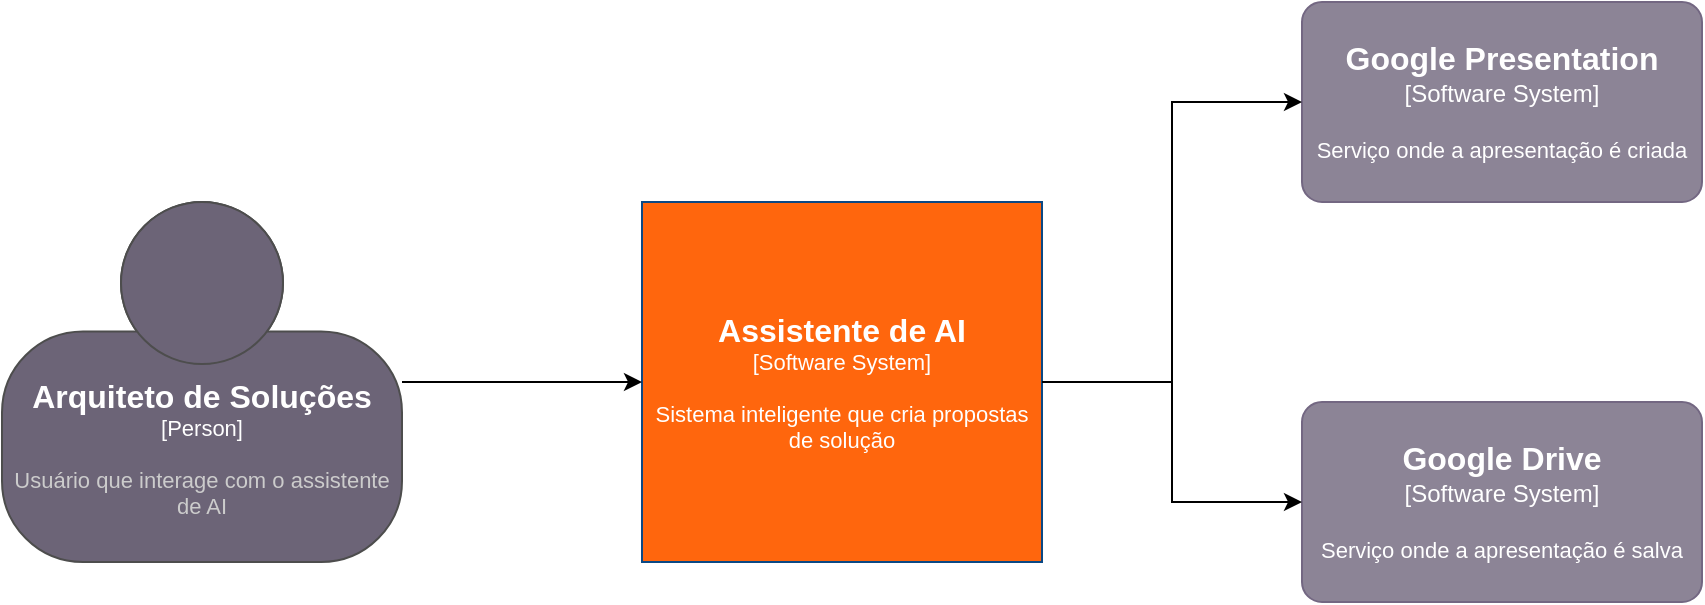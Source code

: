 <mxfile version="24.7.5">
  <diagram name="C4 Context Diagram" id="contextDiagram">
    <mxGraphModel dx="1861" dy="511" grid="1" gridSize="10" guides="1" tooltips="1" connect="1" arrows="1" fold="1" page="1" pageScale="1" pageWidth="827" pageHeight="1169" math="0" shadow="0">
      <root>
        <mxCell id="0" />
        <mxCell id="1" parent="0" />
        
        <!-- Arquiteto de Soluções -->
        <object placeholders="1" c4Name="Arquiteto de Soluções" c4Type="Person" c4Description="Usuário que interage com o assistente de AI" label="&lt;font style=&quot;font-size: 16px&quot;&gt;&lt;b&gt;Arquiteto de Soluções&lt;/b&gt;&lt;/font&gt;&lt;div&gt;[Person]&lt;/div&gt;&lt;br&gt;&lt;div&gt;&lt;font style=&quot;font-size: 11px&quot;&gt;&lt;font color=&quot;#cccccc&quot;&gt;Usuário que interage com o assistente de AI&lt;/font&gt;&lt;/div&gt;" id="SolutionsArchitect">
          <mxCell style="html=1;fontSize=11;dashed=0;whiteSpace=wrap;fillColor=#6C6477;strokeColor=#4D4D4D;fontColor=#ffffff;shape=mxgraph.c4.person2;align=center;metaEdit=1;" parent="1" vertex="1">
            <mxGeometry x="50" y="200" width="200" height="180" as="geometry" />
          </mxCell>
        </object>
        
        <!-- Assistente de AI -->
        <object placeholders="1" c4Name="Assistente de AI" c4Type="Software System" c4Description="Sistema inteligente que cria propostas de solução" label="&lt;font style=&quot;font-size: 16px&quot;&gt;&lt;b&gt;Assistente de AI&lt;/b&gt;&lt;/font&gt;&lt;div&gt;[Software System]&lt;/div&gt;&lt;br&gt;&lt;div&gt;&lt;font style=&quot;font-size: 11px&quot;&gt;&lt;font color=&quot;#fff&quot;&gt;Sistema inteligente que cria propostas de solução&lt;/font&gt;&lt;/div&gt;" id="AIAssistant">
          <mxCell style="html=1;fontSize=11;dashed=0;whiteSpace=wrap;fillColor=#FF660D;strokeColor=#0b4884;fontColor=#ffffff;shape=mxgraph.c4.system;align=center;metaEdit=1;" parent="1" vertex="1">
            <mxGeometry x="370" y="200" width="200" height="180" as="geometry" />
          </mxCell>
        </object>

        <!-- Google Presentation -->
        <object placeholders="1" c4Name="Google Presentation" c4Type="Software System" c4Description="Serviço onde a apresentação é criada" label="&lt;font style=&quot;font-size: 16px&quot;&gt;&lt;b&gt;Google Presentation&lt;/b&gt;&lt;/font&gt;&lt;div&gt;[Software System]&lt;/div&gt;&lt;br&gt;&lt;div&gt;&lt;font style=&quot;font-size: 11px&quot;&gt;&lt;font color=&quot;#fff&quot;&gt;Serviço onde a apresentação é criada&lt;/font&gt;&lt;/div&gt;" id="GooglePresentation">
          <mxCell style="rounded=1;whiteSpace=wrap;html=1;labelBackgroundColor=none;fillColor=#8C8496;fontColor=#ffffff;align=center;arcSize=10;strokeColor=#736782;metaEdit=1;" parent="1" vertex="1">
            <mxGeometry x="700" y="100" width="200" height="100" as="geometry" />
          </mxCell>
        </object>

        <!-- Google Drive -->
        <object placeholders="1" c4Name="Google Drive" c4Type="Software System" c4Description="Serviço onde a apresentação é salva" label="&lt;font style=&quot;font-size: 16px&quot;&gt;&lt;b&gt;Google Drive&lt;/b&gt;&lt;/font&gt;&lt;div&gt;[Software System]&lt;/div&gt;&lt;br&gt;&lt;div&gt;&lt;font style=&quot;font-size: 11px&quot;&gt;&lt;font color=&quot;#fff&quot;&gt;Serviço onde a apresentação é salva&lt;/font&gt;&lt;/div&gt;" id="GoogleDrive">
          <mxCell style="rounded=1;whiteSpace=wrap;html=1;labelBackgroundColor=none;fillColor=#8C8496;fontColor=#ffffff;align=center;arcSize=10;strokeColor=#736782;metaEdit=1;" parent="1" vertex="1">
            <mxGeometry x="700" y="300" width="200" height="100" as="geometry" />
          </mxCell>
        </object>

        <!-- Conexões -->
        <!-- Arquiteto de Soluções -> Assistente de AI -->
        <mxCell id="edge1" style="edgeStyle=orthogonalEdgeStyle;rounded=0;orthogonalLoop=1;jettySize=auto;html=1;exitX=1;exitY=0.5;exitDx=0;exitDy=0;entryX=0;entryY=0.5;entryDx=0;entryDy=0;" edge="1" parent="1" source="SolutionsArchitect" target="AIAssistant">
          <mxGeometry relative="1" as="geometry" />
        </mxCell>
        
        <!-- Assistente de AI -> Google Presentation -->
        <mxCell id="edge2" style="edgeStyle=orthogonalEdgeStyle;rounded=0;orthogonalLoop=1;jettySize=auto;html=1;exitX=1;exitY=0.5;exitDx=0;exitDy=0;entryX=0;entryY=0.5;entryDx=0;entryDy=0;" edge="1" parent="1" source="AIAssistant" target="GooglePresentation">
          <mxGeometry relative="1" as="geometry" />
        </mxCell>

        <!-- Assistente de AI -> Google Drive -->
        <mxCell id="edge3" style="edgeStyle=orthogonalEdgeStyle;rounded=0;orthogonalLoop=1;jettySize=auto;html=1;exitX=1;exitY=0.5;exitDx=0;exitDy=0;entryX=0;entryY=0.5;entryDx=0;entryDy=0;" edge="1" parent="1" source="AIAssistant" target="GoogleDrive">
          <mxGeometry relative="1" as="geometry" />
        </mxCell>
      </root>
    </mxGraphModel>
  </diagram>
</mxfile>
